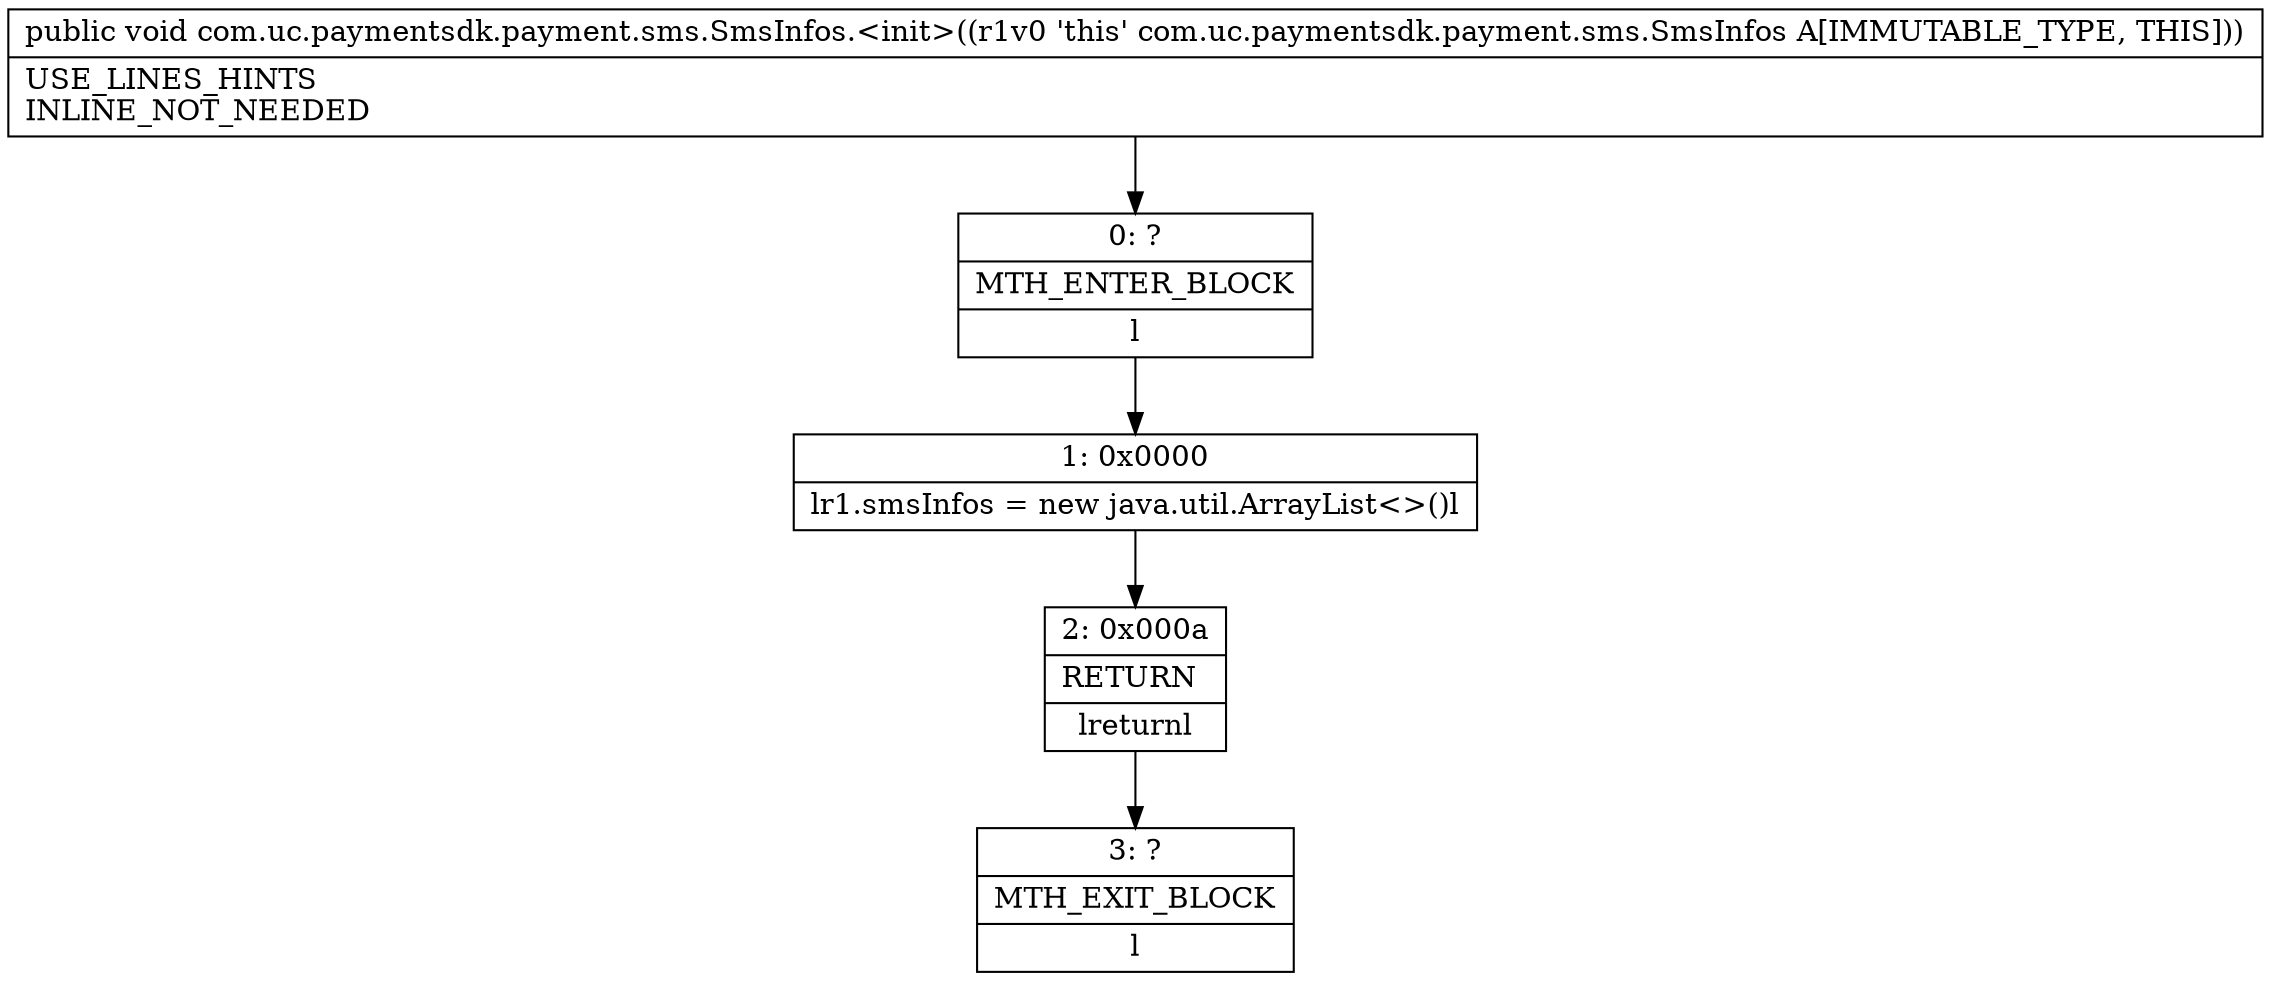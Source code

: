 digraph "CFG forcom.uc.paymentsdk.payment.sms.SmsInfos.\<init\>()V" {
Node_0 [shape=record,label="{0\:\ ?|MTH_ENTER_BLOCK\l|l}"];
Node_1 [shape=record,label="{1\:\ 0x0000|lr1.smsInfos = new java.util.ArrayList\<\>()l}"];
Node_2 [shape=record,label="{2\:\ 0x000a|RETURN\l|lreturnl}"];
Node_3 [shape=record,label="{3\:\ ?|MTH_EXIT_BLOCK\l|l}"];
MethodNode[shape=record,label="{public void com.uc.paymentsdk.payment.sms.SmsInfos.\<init\>((r1v0 'this' com.uc.paymentsdk.payment.sms.SmsInfos A[IMMUTABLE_TYPE, THIS]))  | USE_LINES_HINTS\lINLINE_NOT_NEEDED\l}"];
MethodNode -> Node_0;
Node_0 -> Node_1;
Node_1 -> Node_2;
Node_2 -> Node_3;
}

